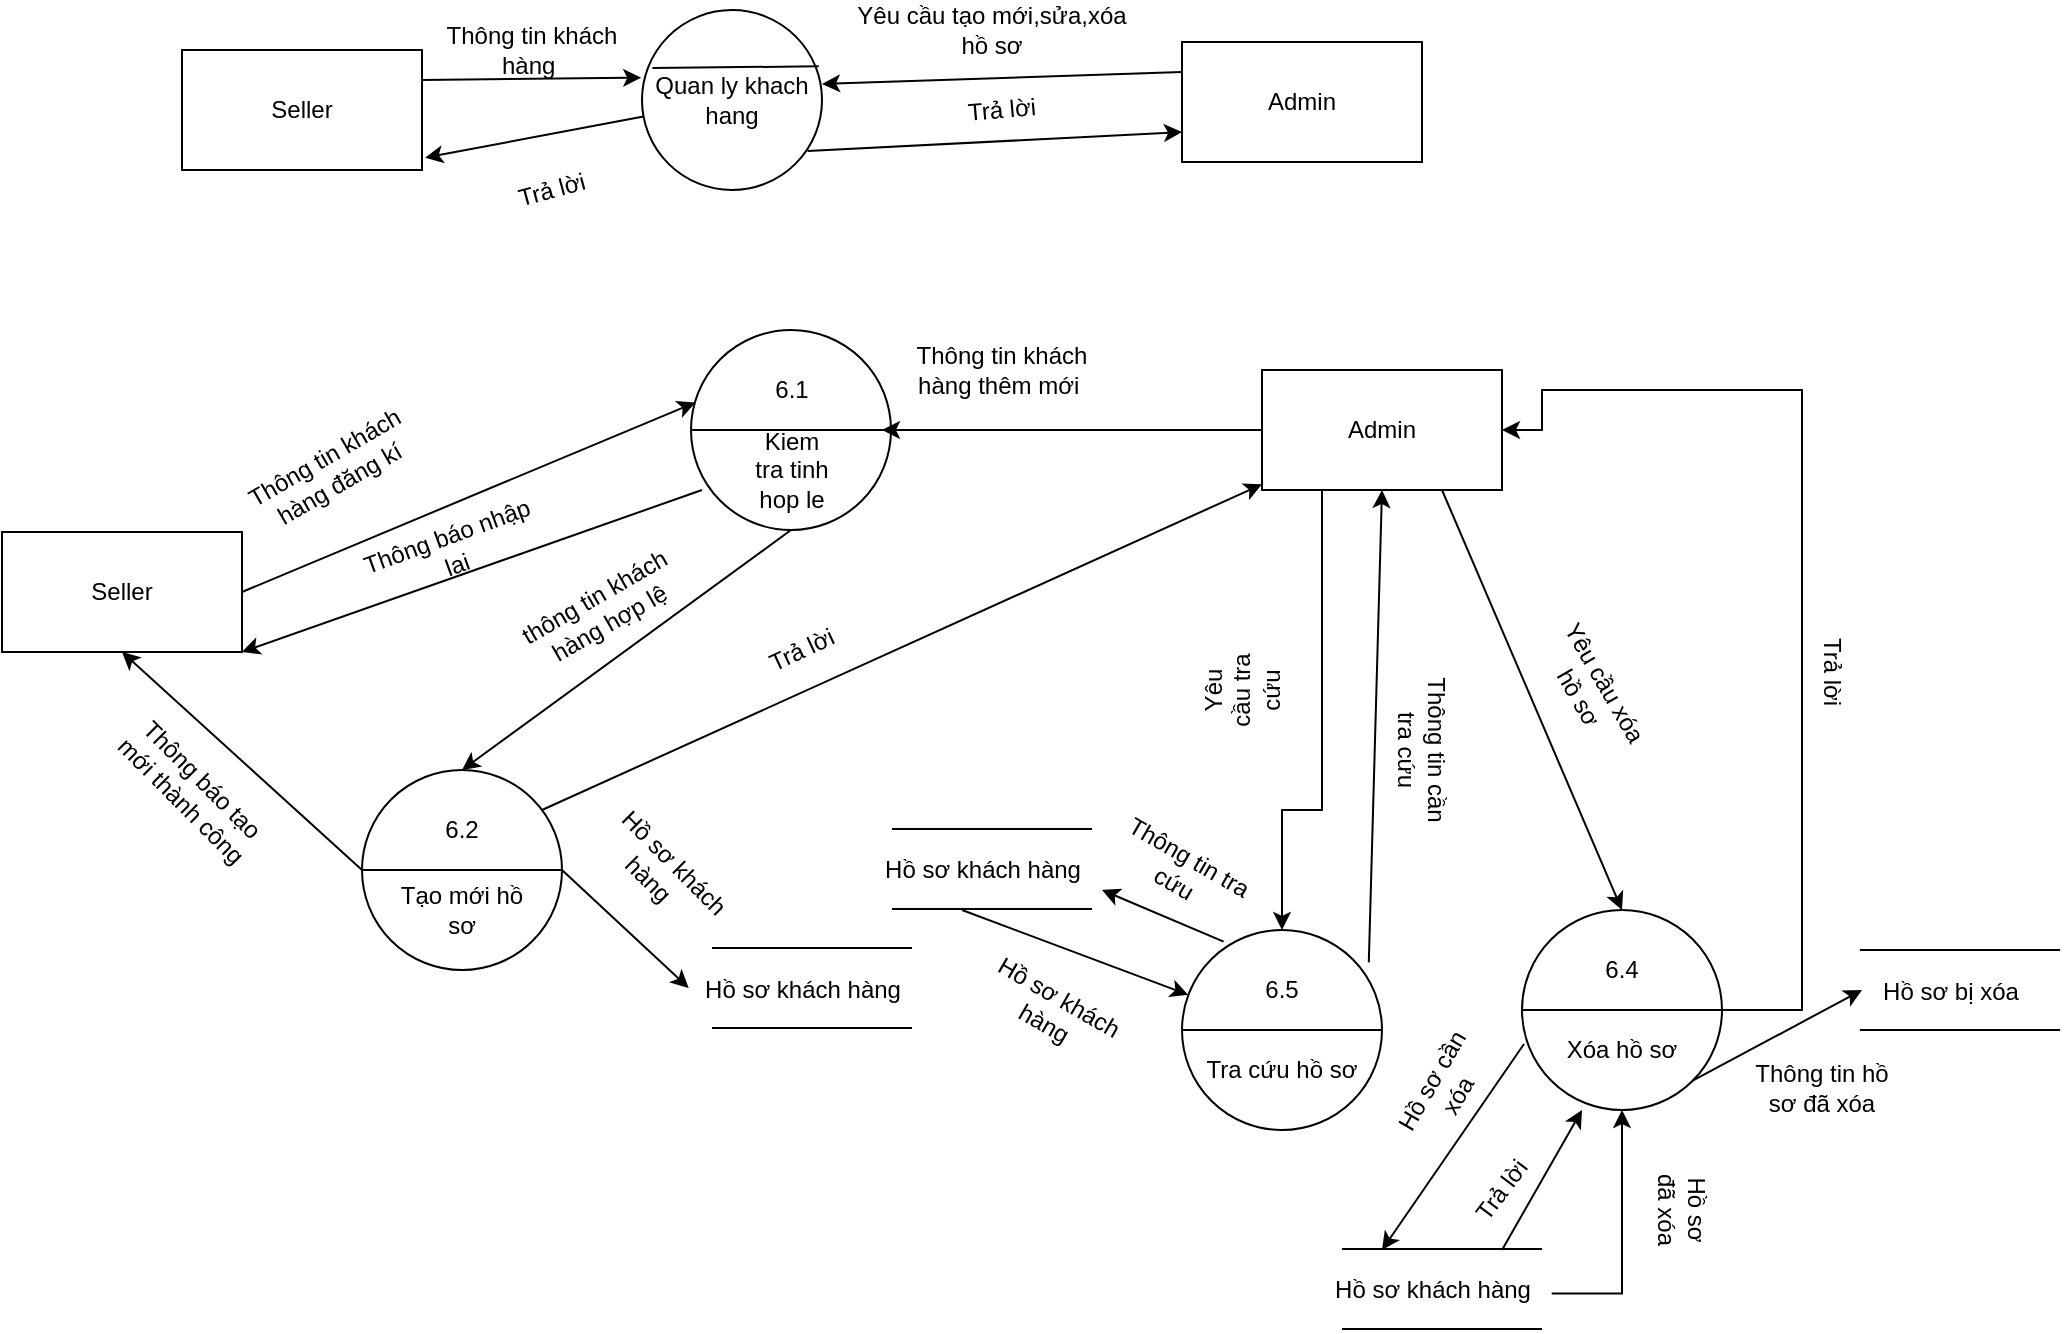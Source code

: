 <mxfile version="13.9.2" type="device"><diagram id="JgeWKXrkC_5JvDDDMSsi" name="Page-1"><mxGraphModel dx="1038" dy="580" grid="1" gridSize="10" guides="1" tooltips="1" connect="1" arrows="1" fold="1" page="1" pageScale="1" pageWidth="1169" pageHeight="1654" math="0" shadow="0"><root><mxCell id="0"/><mxCell id="1" parent="0"/><mxCell id="gLQEt93kTb4q3hrymPHU-1" value="Seller" style="rounded=0;whiteSpace=wrap;html=1;" parent="1" vertex="1"><mxGeometry x="130" y="150" width="120" height="60" as="geometry"/></mxCell><mxCell id="gLQEt93kTb4q3hrymPHU-2" value="Quan ly khach hang" style="ellipse;whiteSpace=wrap;html=1;aspect=fixed;" parent="1" vertex="1"><mxGeometry x="360" y="130" width="90" height="90" as="geometry"/></mxCell><mxCell id="gLQEt93kTb4q3hrymPHU-4" value="" style="endArrow=classic;html=1;exitX=1;exitY=0.25;exitDx=0;exitDy=0;entryX=-0.004;entryY=0.376;entryDx=0;entryDy=0;entryPerimeter=0;" parent="1" source="gLQEt93kTb4q3hrymPHU-1" target="gLQEt93kTb4q3hrymPHU-2" edge="1"><mxGeometry width="50" height="50" relative="1" as="geometry"><mxPoint x="500" y="320" as="sourcePoint"/><mxPoint x="550" y="270" as="targetPoint"/></mxGeometry></mxCell><mxCell id="gLQEt93kTb4q3hrymPHU-5" value="Thông tin khách hàng&amp;nbsp;" style="text;html=1;strokeColor=none;fillColor=none;align=center;verticalAlign=middle;whiteSpace=wrap;rounded=0;" parent="1" vertex="1"><mxGeometry x="260" y="140" width="90" height="20" as="geometry"/></mxCell><mxCell id="gLQEt93kTb4q3hrymPHU-6" value="" style="endArrow=classic;html=1;entryX=1.013;entryY=0.897;entryDx=0;entryDy=0;entryPerimeter=0;" parent="1" source="gLQEt93kTb4q3hrymPHU-2" target="gLQEt93kTb4q3hrymPHU-1" edge="1"><mxGeometry width="50" height="50" relative="1" as="geometry"><mxPoint x="500" y="310" as="sourcePoint"/><mxPoint x="340" y="230" as="targetPoint"/></mxGeometry></mxCell><mxCell id="gLQEt93kTb4q3hrymPHU-7" value="Trả lời" style="text;html=1;strokeColor=none;fillColor=none;align=center;verticalAlign=middle;whiteSpace=wrap;rounded=0;rotation=-15;" parent="1" vertex="1"><mxGeometry x="270" y="210" width="90" height="20" as="geometry"/></mxCell><mxCell id="gLQEt93kTb4q3hrymPHU-8" value="Admin" style="rounded=0;whiteSpace=wrap;html=1;" parent="1" vertex="1"><mxGeometry x="630" y="146" width="120" height="60" as="geometry"/></mxCell><mxCell id="gLQEt93kTb4q3hrymPHU-9" value="" style="endArrow=classic;html=1;exitX=0;exitY=0.25;exitDx=0;exitDy=0;entryX=1;entryY=0.411;entryDx=0;entryDy=0;entryPerimeter=0;" parent="1" source="gLQEt93kTb4q3hrymPHU-8" target="gLQEt93kTb4q3hrymPHU-2" edge="1"><mxGeometry width="50" height="50" relative="1" as="geometry"><mxPoint x="500" y="320" as="sourcePoint"/><mxPoint x="620" y="120" as="targetPoint"/></mxGeometry></mxCell><mxCell id="gLQEt93kTb4q3hrymPHU-10" value="Yêu cầu tạo mới,sửa,xóa hồ sơ" style="text;html=1;strokeColor=none;fillColor=none;align=center;verticalAlign=middle;whiteSpace=wrap;rounded=0;" parent="1" vertex="1"><mxGeometry x="460" y="130" width="150" height="20" as="geometry"/></mxCell><mxCell id="gLQEt93kTb4q3hrymPHU-11" value="" style="endArrow=classic;html=1;exitX=0.92;exitY=0.784;exitDx=0;exitDy=0;exitPerimeter=0;entryX=0;entryY=0.75;entryDx=0;entryDy=0;" parent="1" source="gLQEt93kTb4q3hrymPHU-2" target="gLQEt93kTb4q3hrymPHU-8" edge="1"><mxGeometry width="50" height="50" relative="1" as="geometry"><mxPoint x="500" y="310" as="sourcePoint"/><mxPoint x="550" y="260" as="targetPoint"/></mxGeometry></mxCell><mxCell id="gLQEt93kTb4q3hrymPHU-12" value="Trả lời" style="text;html=1;strokeColor=none;fillColor=none;align=center;verticalAlign=middle;whiteSpace=wrap;rounded=0;rotation=-5;" parent="1" vertex="1"><mxGeometry x="494.5" y="170" width="90" height="20" as="geometry"/></mxCell><mxCell id="gLQEt93kTb4q3hrymPHU-13" value="" style="ellipse;whiteSpace=wrap;html=1;aspect=fixed;" parent="1" vertex="1"><mxGeometry x="384.5" y="290" width="100" height="100" as="geometry"/></mxCell><mxCell id="gLQEt93kTb4q3hrymPHU-14" value="" style="ellipse;whiteSpace=wrap;html=1;aspect=fixed;" parent="1" vertex="1"><mxGeometry x="220" y="510" width="100" height="100" as="geometry"/></mxCell><mxCell id="gLQEt93kTb4q3hrymPHU-15" value="" style="endArrow=none;html=1;exitX=0;exitY=0.5;exitDx=0;exitDy=0;entryX=1;entryY=0.5;entryDx=0;entryDy=0;" parent="1" source="gLQEt93kTb4q3hrymPHU-13" target="gLQEt93kTb4q3hrymPHU-13" edge="1"><mxGeometry width="50" height="50" relative="1" as="geometry"><mxPoint x="609.5" y="290" as="sourcePoint"/><mxPoint x="659.5" y="240" as="targetPoint"/></mxGeometry></mxCell><mxCell id="gLQEt93kTb4q3hrymPHU-16" value="" style="endArrow=none;html=1;exitX=0;exitY=0.5;exitDx=0;exitDy=0;entryX=1;entryY=0.5;entryDx=0;entryDy=0;" parent="1" source="gLQEt93kTb4q3hrymPHU-14" target="gLQEt93kTb4q3hrymPHU-14" edge="1"><mxGeometry width="50" height="50" relative="1" as="geometry"><mxPoint x="220" y="620" as="sourcePoint"/><mxPoint x="270" y="570" as="targetPoint"/></mxGeometry></mxCell><mxCell id="gLQEt93kTb4q3hrymPHU-17" value="6.1" style="text;html=1;strokeColor=none;fillColor=none;align=center;verticalAlign=middle;whiteSpace=wrap;rounded=0;" parent="1" vertex="1"><mxGeometry x="414.5" y="310" width="40" height="20" as="geometry"/></mxCell><mxCell id="gLQEt93kTb4q3hrymPHU-18" value="Kiem tra tinh hop le" style="text;html=1;strokeColor=none;fillColor=none;align=center;verticalAlign=middle;whiteSpace=wrap;rounded=0;" parent="1" vertex="1"><mxGeometry x="414.5" y="350" width="40" height="20" as="geometry"/></mxCell><mxCell id="gLQEt93kTb4q3hrymPHU-19" value="" style="endArrow=none;html=1;exitX=0.058;exitY=0.322;exitDx=0;exitDy=0;entryX=0.982;entryY=0.313;entryDx=0;entryDy=0;entryPerimeter=0;exitPerimeter=0;" parent="1" source="gLQEt93kTb4q3hrymPHU-2" target="gLQEt93kTb4q3hrymPHU-2" edge="1"><mxGeometry width="50" height="50" relative="1" as="geometry"><mxPoint x="360" y="210" as="sourcePoint"/><mxPoint x="410" y="160" as="targetPoint"/></mxGeometry></mxCell><mxCell id="gLQEt93kTb4q3hrymPHU-20" value="6.2" style="text;html=1;strokeColor=none;fillColor=none;align=center;verticalAlign=middle;whiteSpace=wrap;rounded=0;" parent="1" vertex="1"><mxGeometry x="230" y="530" width="80" height="20" as="geometry"/></mxCell><mxCell id="gLQEt93kTb4q3hrymPHU-21" value="Tạo mới hồ sơ" style="text;html=1;strokeColor=none;fillColor=none;align=center;verticalAlign=middle;whiteSpace=wrap;rounded=0;" parent="1" vertex="1"><mxGeometry x="230" y="570" width="80" height="20" as="geometry"/></mxCell><mxCell id="vIZzHScFhAmNHALjZb-s-51" value="" style="edgeStyle=orthogonalEdgeStyle;rounded=0;orthogonalLoop=1;jettySize=auto;html=1;entryX=1;entryY=0.5;entryDx=0;entryDy=0;" parent="1" source="gLQEt93kTb4q3hrymPHU-26" target="gLQEt93kTb4q3hrymPHU-31" edge="1"><mxGeometry relative="1" as="geometry"><Array as="points"><mxPoint x="940" y="630"/><mxPoint x="940" y="320"/><mxPoint x="810" y="320"/><mxPoint x="810" y="340"/></Array></mxGeometry></mxCell><mxCell id="gLQEt93kTb4q3hrymPHU-26" value="" style="ellipse;whiteSpace=wrap;html=1;aspect=fixed;" parent="1" vertex="1"><mxGeometry x="800" y="580" width="100" height="100" as="geometry"/></mxCell><mxCell id="gLQEt93kTb4q3hrymPHU-27" value="" style="endArrow=none;html=1;exitX=0;exitY=0.5;exitDx=0;exitDy=0;entryX=1;entryY=0.5;entryDx=0;entryDy=0;" parent="1" source="gLQEt93kTb4q3hrymPHU-26" target="gLQEt93kTb4q3hrymPHU-26" edge="1"><mxGeometry width="50" height="50" relative="1" as="geometry"><mxPoint x="800" y="690" as="sourcePoint"/><mxPoint x="850" y="640" as="targetPoint"/></mxGeometry></mxCell><mxCell id="gLQEt93kTb4q3hrymPHU-28" value="6.4" style="text;html=1;strokeColor=none;fillColor=none;align=center;verticalAlign=middle;whiteSpace=wrap;rounded=0;" parent="1" vertex="1"><mxGeometry x="810" y="600" width="80" height="20" as="geometry"/></mxCell><mxCell id="gLQEt93kTb4q3hrymPHU-29" value="Xóa hồ sơ" style="text;html=1;strokeColor=none;fillColor=none;align=center;verticalAlign=middle;whiteSpace=wrap;rounded=0;" parent="1" vertex="1"><mxGeometry x="810" y="640" width="80" height="20" as="geometry"/></mxCell><mxCell id="gLQEt93kTb4q3hrymPHU-30" value="Seller" style="rounded=0;whiteSpace=wrap;html=1;" parent="1" vertex="1"><mxGeometry x="40" y="391" width="120" height="60" as="geometry"/></mxCell><mxCell id="gLQEt93kTb4q3hrymPHU-31" value="Admin" style="rounded=0;whiteSpace=wrap;html=1;" parent="1" vertex="1"><mxGeometry x="670" y="310" width="120" height="60" as="geometry"/></mxCell><mxCell id="gLQEt93kTb4q3hrymPHU-32" value="" style="endArrow=classic;html=1;exitX=1;exitY=0.5;exitDx=0;exitDy=0;entryX=0.022;entryY=0.362;entryDx=0;entryDy=0;entryPerimeter=0;" parent="1" source="gLQEt93kTb4q3hrymPHU-30" target="gLQEt93kTb4q3hrymPHU-13" edge="1"><mxGeometry width="50" height="50" relative="1" as="geometry"><mxPoint x="180" y="440" as="sourcePoint"/><mxPoint x="280" y="360" as="targetPoint"/></mxGeometry></mxCell><mxCell id="gLQEt93kTb4q3hrymPHU-33" value="Thông tin khách hàng đăng kí" style="text;html=1;strokeColor=none;fillColor=none;align=center;verticalAlign=middle;whiteSpace=wrap;rounded=0;rotation=-30;" parent="1" vertex="1"><mxGeometry x="160" y="350" width="90" height="20" as="geometry"/></mxCell><mxCell id="gLQEt93kTb4q3hrymPHU-35" value="" style="endArrow=classic;html=1;exitX=0.5;exitY=1;exitDx=0;exitDy=0;entryX=0.5;entryY=0;entryDx=0;entryDy=0;" parent="1" source="gLQEt93kTb4q3hrymPHU-13" target="gLQEt93kTb4q3hrymPHU-14" edge="1"><mxGeometry width="50" height="50" relative="1" as="geometry"><mxPoint x="454.5" y="460" as="sourcePoint"/><mxPoint x="510" y="370" as="targetPoint"/></mxGeometry></mxCell><mxCell id="gLQEt93kTb4q3hrymPHU-36" value="&amp;nbsp;Hồ sơ khách hàng&amp;nbsp;" style="text;html=1;strokeColor=none;fillColor=none;align=center;verticalAlign=middle;whiteSpace=wrap;rounded=0;rotation=45;" parent="1" vertex="1"><mxGeometry x="324.5" y="550" width="90" height="20" as="geometry"/></mxCell><mxCell id="gLQEt93kTb4q3hrymPHU-37" value="" style="endArrow=none;html=1;" parent="1" edge="1"><mxGeometry width="50" height="50" relative="1" as="geometry"><mxPoint x="395" y="639" as="sourcePoint"/><mxPoint x="495" y="639" as="targetPoint"/></mxGeometry></mxCell><mxCell id="gLQEt93kTb4q3hrymPHU-38" value="" style="endArrow=none;html=1;" parent="1" edge="1"><mxGeometry width="50" height="50" relative="1" as="geometry"><mxPoint x="395" y="599" as="sourcePoint"/><mxPoint x="495" y="599" as="targetPoint"/></mxGeometry></mxCell><mxCell id="gLQEt93kTb4q3hrymPHU-48" value="" style="edgeStyle=orthogonalEdgeStyle;rounded=0;orthogonalLoop=1;jettySize=auto;html=1;entryX=0.5;entryY=0;entryDx=0;entryDy=0;exitX=0.25;exitY=1;exitDx=0;exitDy=0;" parent="1" source="gLQEt93kTb4q3hrymPHU-31" target="gLQEt93kTb4q3hrymPHU-42" edge="1"><mxGeometry relative="1" as="geometry"><Array as="points"><mxPoint x="700" y="530"/><mxPoint x="680" y="530"/></Array><mxPoint x="700" y="500" as="sourcePoint"/></mxGeometry></mxCell><mxCell id="gLQEt93kTb4q3hrymPHU-39" value="Hồ sơ khách hàng" style="text;html=1;align=center;verticalAlign=middle;resizable=0;points=[];autosize=1;" parent="1" vertex="1"><mxGeometry x="385" y="609.5" width="110" height="20" as="geometry"/></mxCell><mxCell id="gLQEt93kTb4q3hrymPHU-40" value="" style="endArrow=classic;html=1;exitX=1;exitY=0.5;exitDx=0;exitDy=0;entryX=-0.015;entryY=0.475;entryDx=0;entryDy=0;entryPerimeter=0;" parent="1" source="gLQEt93kTb4q3hrymPHU-14" target="gLQEt93kTb4q3hrymPHU-39" edge="1"><mxGeometry width="50" height="50" relative="1" as="geometry"><mxPoint x="500" y="500" as="sourcePoint"/><mxPoint x="550" y="450" as="targetPoint"/></mxGeometry></mxCell><mxCell id="gLQEt93kTb4q3hrymPHU-42" value="" style="ellipse;whiteSpace=wrap;html=1;aspect=fixed;" parent="1" vertex="1"><mxGeometry x="630" y="590" width="100" height="100" as="geometry"/></mxCell><mxCell id="gLQEt93kTb4q3hrymPHU-43" value="" style="endArrow=none;html=1;exitX=0;exitY=0.5;exitDx=0;exitDy=0;entryX=1;entryY=0.5;entryDx=0;entryDy=0;" parent="1" source="gLQEt93kTb4q3hrymPHU-42" target="gLQEt93kTb4q3hrymPHU-42" edge="1"><mxGeometry width="50" height="50" relative="1" as="geometry"><mxPoint x="630" y="700" as="sourcePoint"/><mxPoint x="680" y="650" as="targetPoint"/></mxGeometry></mxCell><mxCell id="gLQEt93kTb4q3hrymPHU-44" value="6.5" style="text;html=1;strokeColor=none;fillColor=none;align=center;verticalAlign=middle;whiteSpace=wrap;rounded=0;" parent="1" vertex="1"><mxGeometry x="640" y="610" width="80" height="20" as="geometry"/></mxCell><mxCell id="gLQEt93kTb4q3hrymPHU-45" value="Tra cứu hồ sơ" style="text;html=1;strokeColor=none;fillColor=none;align=center;verticalAlign=middle;whiteSpace=wrap;rounded=0;" parent="1" vertex="1"><mxGeometry x="640" y="650" width="80" height="20" as="geometry"/></mxCell><mxCell id="gLQEt93kTb4q3hrymPHU-46" value="" style="endArrow=classic;html=1;exitX=0.208;exitY=0.058;exitDx=0;exitDy=0;exitPerimeter=0;" parent="1" source="gLQEt93kTb4q3hrymPHU-42" edge="1"><mxGeometry width="50" height="50" relative="1" as="geometry"><mxPoint x="500" y="500" as="sourcePoint"/><mxPoint x="590" y="570" as="targetPoint"/></mxGeometry></mxCell><mxCell id="vIZzHScFhAmNHALjZb-s-1" value="thông tin khách hàng hợp lệ" style="text;html=1;strokeColor=none;fillColor=none;align=center;verticalAlign=middle;whiteSpace=wrap;rounded=0;rotation=-30;" parent="1" vertex="1"><mxGeometry x="294.5" y="420" width="90" height="20" as="geometry"/></mxCell><mxCell id="vIZzHScFhAmNHALjZb-s-2" value="" style="endArrow=classic;html=1;exitX=0.055;exitY=0.8;exitDx=0;exitDy=0;entryX=1;entryY=1;entryDx=0;entryDy=0;exitPerimeter=0;" parent="1" source="gLQEt93kTb4q3hrymPHU-13" target="gLQEt93kTb4q3hrymPHU-30" edge="1"><mxGeometry width="50" height="50" relative="1" as="geometry"><mxPoint x="500" y="490" as="sourcePoint"/><mxPoint x="550" y="440" as="targetPoint"/></mxGeometry></mxCell><mxCell id="vIZzHScFhAmNHALjZb-s-3" value="Thông báo nhập lại" style="text;html=1;strokeColor=none;fillColor=none;align=center;verticalAlign=middle;whiteSpace=wrap;rounded=0;rotation=-20;" parent="1" vertex="1"><mxGeometry x="220" y="390" width="90" height="20" as="geometry"/></mxCell><mxCell id="vIZzHScFhAmNHALjZb-s-4" value="" style="endArrow=classic;html=1;exitX=0;exitY=0.5;exitDx=0;exitDy=0;entryX=0.5;entryY=1;entryDx=0;entryDy=0;" parent="1" source="gLQEt93kTb4q3hrymPHU-14" target="gLQEt93kTb4q3hrymPHU-30" edge="1"><mxGeometry width="50" height="50" relative="1" as="geometry"><mxPoint x="500" y="490" as="sourcePoint"/><mxPoint x="550" y="440" as="targetPoint"/></mxGeometry></mxCell><mxCell id="vIZzHScFhAmNHALjZb-s-5" value="Thông báo tạo mới thành công" style="text;html=1;strokeColor=none;fillColor=none;align=center;verticalAlign=middle;whiteSpace=wrap;rounded=0;rotation=45;" parent="1" vertex="1"><mxGeometry x="90" y="510" width="90" height="20" as="geometry"/></mxCell><mxCell id="vIZzHScFhAmNHALjZb-s-6" value="" style="endArrow=classic;html=1;exitX=0;exitY=0.5;exitDx=0;exitDy=0;" parent="1" source="gLQEt93kTb4q3hrymPHU-31" edge="1"><mxGeometry width="50" height="50" relative="1" as="geometry"><mxPoint x="500" y="450" as="sourcePoint"/><mxPoint x="480" y="340" as="targetPoint"/></mxGeometry></mxCell><mxCell id="vIZzHScFhAmNHALjZb-s-7" value="Thông tin khách hàng thêm mới&amp;nbsp;" style="text;html=1;strokeColor=none;fillColor=none;align=center;verticalAlign=middle;whiteSpace=wrap;rounded=0;rotation=0;" parent="1" vertex="1"><mxGeometry x="495" y="300" width="90" height="20" as="geometry"/></mxCell><mxCell id="vIZzHScFhAmNHALjZb-s-8" value="" style="endArrow=classic;html=1;exitX=1;exitY=0;exitDx=0;exitDy=0;" parent="1" source="gLQEt93kTb4q3hrymPHU-20" target="gLQEt93kTb4q3hrymPHU-31" edge="1"><mxGeometry width="50" height="50" relative="1" as="geometry"><mxPoint x="500" y="450" as="sourcePoint"/><mxPoint x="550" y="400" as="targetPoint"/></mxGeometry></mxCell><mxCell id="vIZzHScFhAmNHALjZb-s-10" value="Trả lời" style="text;html=1;strokeColor=none;fillColor=none;align=center;verticalAlign=middle;whiteSpace=wrap;rounded=0;rotation=-25;" parent="1" vertex="1"><mxGeometry x="395" y="440" width="90" height="20" as="geometry"/></mxCell><mxCell id="vIZzHScFhAmNHALjZb-s-11" value="" style="endArrow=none;html=1;" parent="1" edge="1"><mxGeometry width="50" height="50" relative="1" as="geometry"><mxPoint x="485" y="579.5" as="sourcePoint"/><mxPoint x="585" y="579.5" as="targetPoint"/></mxGeometry></mxCell><mxCell id="vIZzHScFhAmNHALjZb-s-12" value="" style="endArrow=none;html=1;" parent="1" edge="1"><mxGeometry width="50" height="50" relative="1" as="geometry"><mxPoint x="485" y="539.5" as="sourcePoint"/><mxPoint x="585" y="539.5" as="targetPoint"/></mxGeometry></mxCell><mxCell id="vIZzHScFhAmNHALjZb-s-13" value="Hồ sơ khách hàng" style="text;html=1;align=center;verticalAlign=middle;resizable=0;points=[];autosize=1;" parent="1" vertex="1"><mxGeometry x="475" y="550" width="110" height="20" as="geometry"/></mxCell><mxCell id="vIZzHScFhAmNHALjZb-s-14" value="Yêu cầu tra cứu" style="text;html=1;strokeColor=none;fillColor=none;align=center;verticalAlign=middle;whiteSpace=wrap;rounded=0;rotation=-90;" parent="1" vertex="1"><mxGeometry x="640" y="460" width="40" height="20" as="geometry"/></mxCell><mxCell id="vIZzHScFhAmNHALjZb-s-24" value="" style="endArrow=none;html=1;" parent="1" edge="1"><mxGeometry width="50" height="50" relative="1" as="geometry"><mxPoint x="969" y="640" as="sourcePoint"/><mxPoint x="1069" y="640" as="targetPoint"/></mxGeometry></mxCell><mxCell id="vIZzHScFhAmNHALjZb-s-25" value="" style="endArrow=none;html=1;" parent="1" edge="1"><mxGeometry width="50" height="50" relative="1" as="geometry"><mxPoint x="969" y="600" as="sourcePoint"/><mxPoint x="1069" y="600" as="targetPoint"/></mxGeometry></mxCell><mxCell id="vIZzHScFhAmNHALjZb-s-26" value="Hồ sơ bị xóa" style="text;html=1;align=center;verticalAlign=middle;resizable=0;points=[];autosize=1;" parent="1" vertex="1"><mxGeometry x="974" y="610.5" width="80" height="20" as="geometry"/></mxCell><mxCell id="vIZzHScFhAmNHALjZb-s-30" value="Thông tin tra cứu" style="text;html=1;strokeColor=none;fillColor=none;align=center;verticalAlign=middle;whiteSpace=wrap;rounded=0;rotation=30;" parent="1" vertex="1"><mxGeometry x="585" y="550" width="90" height="20" as="geometry"/></mxCell><mxCell id="vIZzHScFhAmNHALjZb-s-32" value="" style="endArrow=classic;html=1;" parent="1" target="gLQEt93kTb4q3hrymPHU-42" edge="1"><mxGeometry width="50" height="50" relative="1" as="geometry"><mxPoint x="520" y="580" as="sourcePoint"/><mxPoint x="620" y="640" as="targetPoint"/></mxGeometry></mxCell><mxCell id="vIZzHScFhAmNHALjZb-s-33" value="Hồ sơ khách hàng" style="text;html=1;strokeColor=none;fillColor=none;align=center;verticalAlign=middle;whiteSpace=wrap;rounded=0;rotation=30;" parent="1" vertex="1"><mxGeometry x="530" y="620" width="70" height="20" as="geometry"/></mxCell><mxCell id="vIZzHScFhAmNHALjZb-s-34" value="" style="endArrow=classic;html=1;exitX=0.75;exitY=1;exitDx=0;exitDy=0;entryX=0.5;entryY=0;entryDx=0;entryDy=0;" parent="1" source="gLQEt93kTb4q3hrymPHU-31" target="gLQEt93kTb4q3hrymPHU-26" edge="1"><mxGeometry width="50" height="50" relative="1" as="geometry"><mxPoint x="420" y="590" as="sourcePoint"/><mxPoint x="470" y="540" as="targetPoint"/></mxGeometry></mxCell><mxCell id="vIZzHScFhAmNHALjZb-s-36" value="Yêu cầu xóa hồ sơ" style="text;html=1;strokeColor=none;fillColor=none;align=center;verticalAlign=middle;whiteSpace=wrap;rounded=0;rotation=60;" parent="1" vertex="1"><mxGeometry x="800" y="460" width="70" height="20" as="geometry"/></mxCell><mxCell id="vIZzHScFhAmNHALjZb-s-38" value="" style="endArrow=none;html=1;" parent="1" edge="1"><mxGeometry width="50" height="50" relative="1" as="geometry"><mxPoint x="710" y="789.5" as="sourcePoint"/><mxPoint x="810" y="789.5" as="targetPoint"/></mxGeometry></mxCell><mxCell id="vIZzHScFhAmNHALjZb-s-39" value="" style="endArrow=none;html=1;" parent="1" edge="1"><mxGeometry width="50" height="50" relative="1" as="geometry"><mxPoint x="710" y="749.5" as="sourcePoint"/><mxPoint x="810" y="749.5" as="targetPoint"/></mxGeometry></mxCell><mxCell id="vIZzHScFhAmNHALjZb-s-48" value="" style="edgeStyle=orthogonalEdgeStyle;rounded=0;orthogonalLoop=1;jettySize=auto;html=1;exitX=1.044;exitY=0.59;exitDx=0;exitDy=0;exitPerimeter=0;entryX=0.5;entryY=1;entryDx=0;entryDy=0;" parent="1" source="vIZzHScFhAmNHALjZb-s-40" target="gLQEt93kTb4q3hrymPHU-26" edge="1"><mxGeometry relative="1" as="geometry"><Array as="points"><mxPoint x="850" y="772"/></Array></mxGeometry></mxCell><mxCell id="vIZzHScFhAmNHALjZb-s-40" value="Hồ sơ khách hàng" style="text;html=1;align=center;verticalAlign=middle;resizable=0;points=[];autosize=1;" parent="1" vertex="1"><mxGeometry x="700" y="760" width="110" height="20" as="geometry"/></mxCell><mxCell id="vIZzHScFhAmNHALjZb-s-41" value="" style="endArrow=classic;html=1;exitX=0.01;exitY=0.67;exitDx=0;exitDy=0;exitPerimeter=0;" parent="1" source="gLQEt93kTb4q3hrymPHU-26" edge="1"><mxGeometry width="50" height="50" relative="1" as="geometry"><mxPoint x="620" y="560" as="sourcePoint"/><mxPoint x="730" y="750" as="targetPoint"/></mxGeometry></mxCell><mxCell id="vIZzHScFhAmNHALjZb-s-42" value="" style="endArrow=classic;html=1;exitX=0.934;exitY=0.162;exitDx=0;exitDy=0;exitPerimeter=0;entryX=0.5;entryY=1;entryDx=0;entryDy=0;" parent="1" source="gLQEt93kTb4q3hrymPHU-42" target="gLQEt93kTb4q3hrymPHU-31" edge="1"><mxGeometry width="50" height="50" relative="1" as="geometry"><mxPoint x="620" y="560" as="sourcePoint"/><mxPoint x="670" y="510" as="targetPoint"/></mxGeometry></mxCell><mxCell id="vIZzHScFhAmNHALjZb-s-43" value="Thông tin cần tra cứu" style="text;html=1;strokeColor=none;fillColor=none;align=center;verticalAlign=middle;whiteSpace=wrap;rounded=0;rotation=90;" parent="1" vertex="1"><mxGeometry x="710" y="490" width="80" height="20" as="geometry"/></mxCell><mxCell id="vIZzHScFhAmNHALjZb-s-44" value="Hồ sơ cần xóa" style="text;html=1;strokeColor=none;fillColor=none;align=center;verticalAlign=middle;whiteSpace=wrap;rounded=0;rotation=-60;" parent="1" vertex="1"><mxGeometry x="728.75" y="659.17" width="65" height="20" as="geometry"/></mxCell><mxCell id="vIZzHScFhAmNHALjZb-s-45" value="" style="endArrow=classic;html=1;entryX=0.3;entryY=1;entryDx=0;entryDy=0;entryPerimeter=0;" parent="1" target="gLQEt93kTb4q3hrymPHU-26" edge="1"><mxGeometry width="50" height="50" relative="1" as="geometry"><mxPoint x="790" y="750" as="sourcePoint"/><mxPoint x="770" y="490" as="targetPoint"/></mxGeometry></mxCell><mxCell id="vIZzHScFhAmNHALjZb-s-49" value="Hồ sơ đã xóa" style="text;html=1;strokeColor=none;fillColor=none;align=center;verticalAlign=middle;whiteSpace=wrap;rounded=0;rotation=90;" parent="1" vertex="1"><mxGeometry x="860" y="720" width="40" height="20" as="geometry"/></mxCell><mxCell id="vIZzHScFhAmNHALjZb-s-50" value="Trả lời" style="text;html=1;strokeColor=none;fillColor=none;align=center;verticalAlign=middle;whiteSpace=wrap;rounded=0;rotation=-53;" parent="1" vertex="1"><mxGeometry x="770" y="710" width="40" height="20" as="geometry"/></mxCell><mxCell id="vIZzHScFhAmNHALjZb-s-52" value="Trả lời" style="text;html=1;strokeColor=none;fillColor=none;align=center;verticalAlign=middle;whiteSpace=wrap;rounded=0;rotation=90;" parent="1" vertex="1"><mxGeometry x="910" y="451" width="90" height="20" as="geometry"/></mxCell><mxCell id="vIZzHScFhAmNHALjZb-s-53" value="" style="endArrow=classic;html=1;exitX=1;exitY=1;exitDx=0;exitDy=0;" parent="1" source="gLQEt93kTb4q3hrymPHU-26" edge="1"><mxGeometry width="50" height="50" relative="1" as="geometry"><mxPoint x="720" y="520" as="sourcePoint"/><mxPoint x="970" y="620" as="targetPoint"/></mxGeometry></mxCell><mxCell id="vIZzHScFhAmNHALjZb-s-54" value="Thông tin hồ sơ đã xóa" style="text;html=1;strokeColor=none;fillColor=none;align=center;verticalAlign=middle;whiteSpace=wrap;rounded=0;" parent="1" vertex="1"><mxGeometry x="910" y="659.17" width="80" height="20" as="geometry"/></mxCell></root></mxGraphModel></diagram></mxfile>